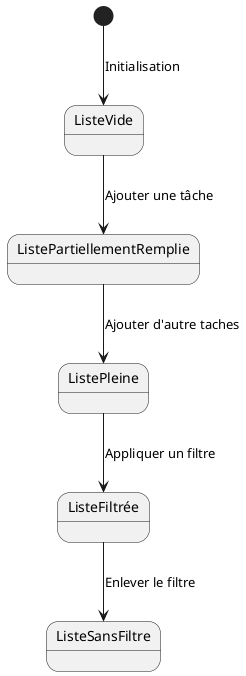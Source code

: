 @startuml
[*] --> ListeVide : Initialisation
ListeVide --> ListePartiellementRemplie : Ajouter une tâche
ListePartiellementRemplie --> ListePleine : Ajouter d'autre taches
ListePleine --> ListeFiltrée : Appliquer un filtre
ListeFiltrée --> ListeSansFiltre : Enlever le filtre
@enduml
